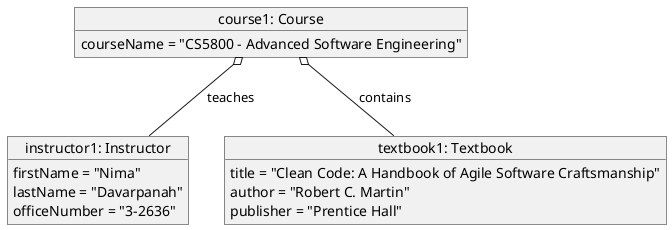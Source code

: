 @startuml
object "instructor1: Instructor" as instructor1 {
  firstName = "Nima"
  lastName = "Davarpanah"
  officeNumber = "3-2636"
}

object "textbook1: Textbook" as textbook1 {
 title = "Clean Code: A Handbook of Agile Software Craftsmanship"
 author = "Robert C. Martin"
 publisher = "Prentice Hall"
}

object "course1: Course" as course1 {
  courseName = "CS5800 - Advanced Software Engineering"
}

course1 o-- instructor1: teaches
course1 o-- textbook1: contains
@enduml

